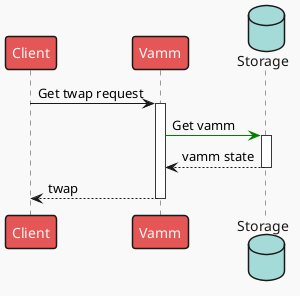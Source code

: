 @startuml
skinparam responseMessageBelowArrow true
!theme mars

participant "Client" as client
participant "Vamm" as vamm
database "Storage" as svamm

client -> vamm++: Get twap request
vamm -[#green]> svamm++: Get vamm
svamm --> vamm--: vamm state
vamm --> client--: twap
@enduml

